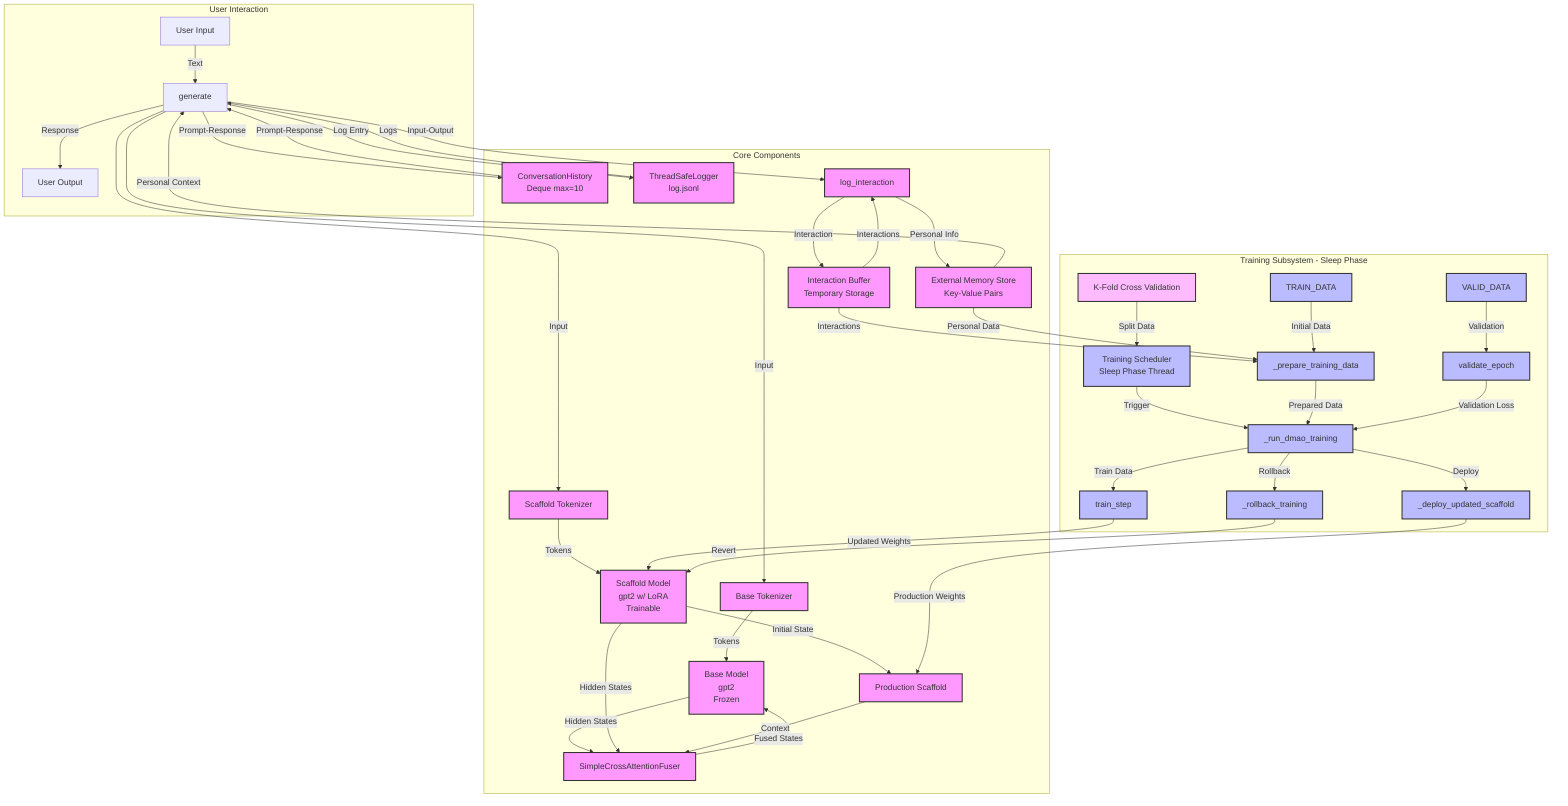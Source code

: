 graph TD
    subgraph User Interaction
        UI[User Input] -->|Text| GEN[generate]
        GEN -->|Response| UO[User Output]
    end

    subgraph Core Components
        BM[Base Model<br>gpt2<br>Frozen] -->|Hidden States| CAF[SimpleCrossAttentionFuser]
        SM[Scaffold Model<br>gpt2 w/ LoRA<br>Trainable] -->|Hidden States| CAF
        CAF -->|Fused States| BM
        BT[Base Tokenizer] -->|Tokens| BM
        ST[Scaffold Tokenizer] -->|Tokens| SM
        CH[ConversationHistory<br>Deque max=10] -->|Prompt-Response| GEN
        TL[ThreadSafeLogger<br>log.jsonl] -->|Logs| GEN
        IB[Interaction Buffer<br>Temporary Storage] -->|Interactions| LOG[log_interaction]
        EMS[External Memory Store<br>Key-Value Pairs] -->|Personal Context| GEN
        
        SM -->|Initial State| PS[Production Scaffold]
        PS -->|Context| CAF
    end

    subgraph Training Subsystem - Sleep Phase
        TS[Training Scheduler<br>Sleep Phase Thread] -->|Trigger| RT[_run_dmao_training]
        RT -->|Train Data| TE[train_step]
        TE -->|Updated Weights| SM
        RT -->|Deploy| DU[_deploy_updated_scaffold]
        DU -->|Production Weights| PS
        PT[_prepare_training_data] -->|Prepared Data| RT
        IB -->|Interactions| PT
        EMS -->|Personal Data| PT
        TD[TRAIN_DATA] -->|Initial Data| PT
        VD[VALID_DATA] -->|Validation| VE[validate_epoch]
        VE -->|Validation Loss| RT
        RT -->|Rollback| RB[_rollback_training]
        RB -->|Revert| SM
        
        KF[K-Fold Cross Validation] -->|Split Data| TS
    end

    LOG -->|Interaction| IB
    LOG -->|Personal Info| EMS
    GEN -->|Input| BT
    GEN -->|Input| ST
    GEN -->|Prompt-Response| CH
    GEN -->|Log Entry| TL
    GEN -->|Input-Output| LOG
    
    classDef core fill:#f9f,stroke:#333,stroke-width:2px;
    classDef train fill:#bbf,stroke:#333,stroke-width:2px;
    classDef eval fill:#fbf,stroke:#333,stroke-width:2px;
    class BM,SM,CAF,BT,ST,CH,TL,IB,LOG,EMS,PS core;
    class TS,RT,TE,DU,PT,TD,VD,VE,RB train;
    class KF eval;